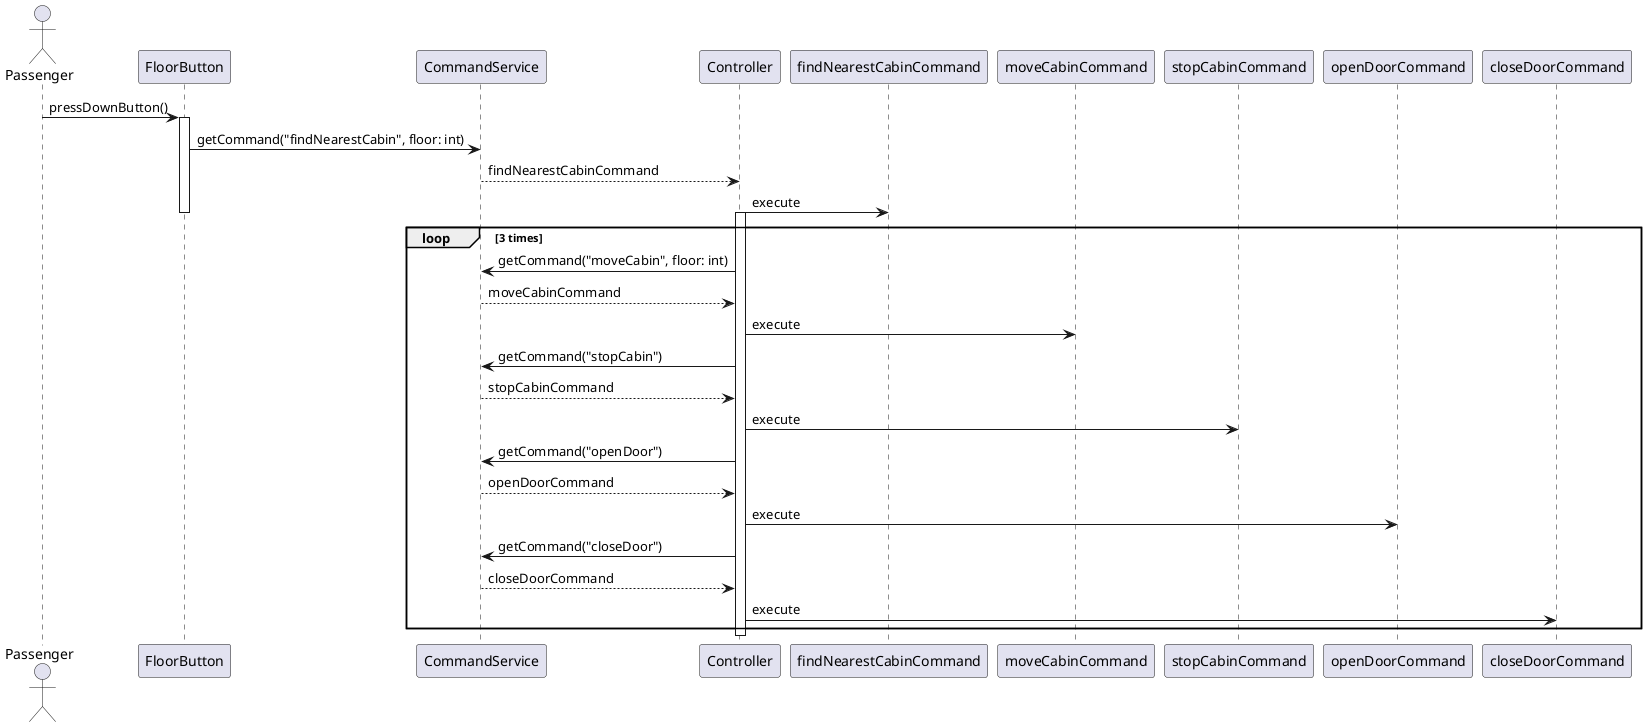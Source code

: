 @startuml

actor Passenger

Passenger ->  FloorButton: pressDownButton()
activate FloorButton
FloorButton -> CommandService: getCommand("findNearestCabin", floor: int)
CommandService --> Controller: findNearestCabinCommand
Controller -> findNearestCabinCommand: execute
deactivate FloorButton

activate Controller
loop 3 times
Controller -> CommandService: getCommand("moveCabin", floor: int)
Controller <-- CommandService: moveCabinCommand
Controller -> moveCabinCommand: execute
Controller -> CommandService: getCommand("stopCabin")
Controller <-- CommandService: stopCabinCommand
Controller -> stopCabinCommand: execute
Controller -> CommandService: getCommand("openDoor")
Controller <-- CommandService: openDoorCommand
Controller -> openDoorCommand: execute
Controller -> CommandService: getCommand("closeDoor")
Controller <-- CommandService: closeDoorCommand
Controller -> closeDoorCommand: execute
end
deactivate Controller
@enduml
